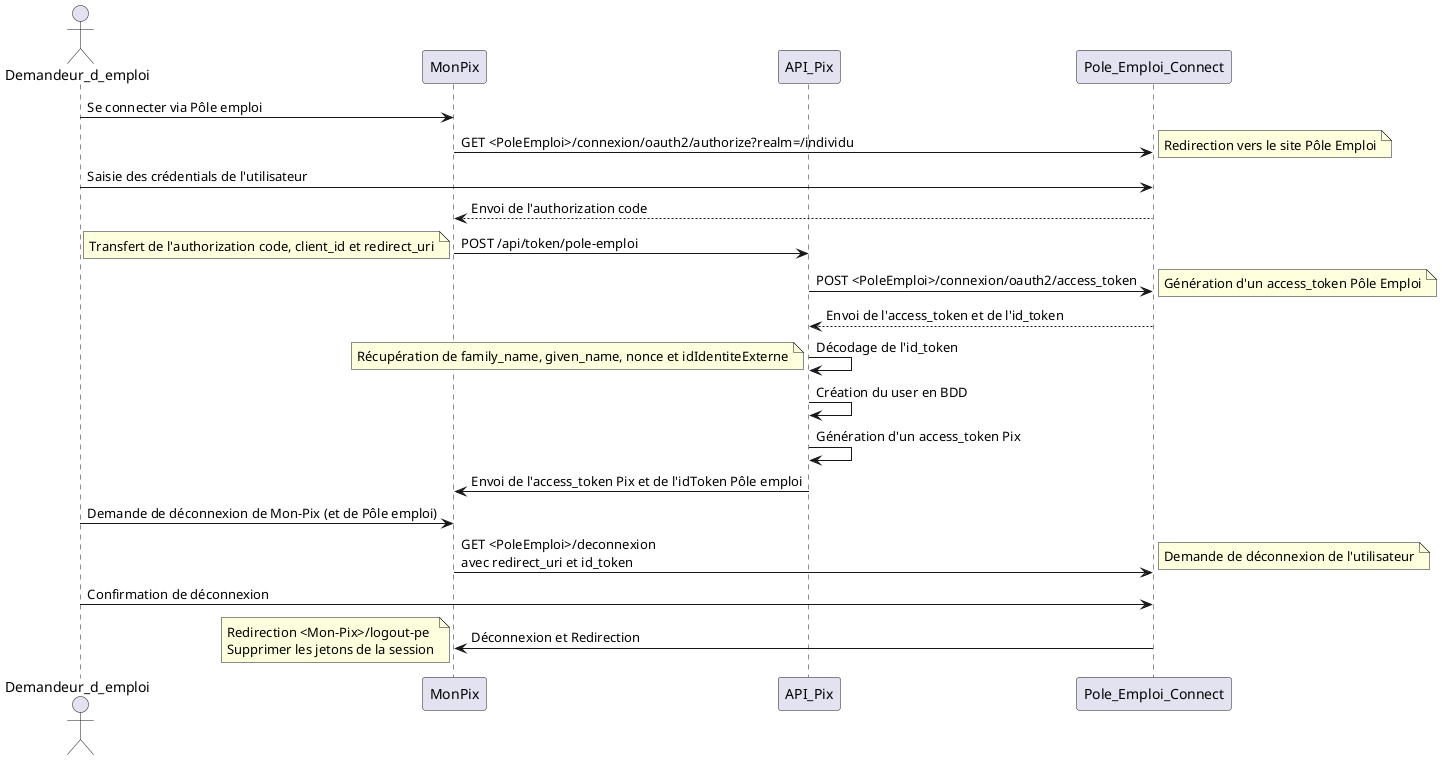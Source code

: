 @startuml
actor Demandeur_d_emploi
participant MonPix
participant API_Pix
participant Pole_Emploi_Connect

Demandeur_d_emploi -> MonPix: Se connecter via Pôle emploi
MonPix -> Pole_Emploi_Connect: GET <PoleEmploi>/connexion/oauth2/authorize?realm=/individu
note right: Redirection vers le site Pôle Emploi

Demandeur_d_emploi -> Pole_Emploi_Connect: Saisie des crédentials de l'utilisateur
Pole_Emploi_Connect --> MonPix: Envoi de l'authorization code

MonPix -> API_Pix: POST /api/token/pole-emploi
note left: Transfert de l'authorization code, client_id et redirect_uri
API_Pix -> Pole_Emploi_Connect: POST <PoleEmploi>/connexion/oauth2/access_token
note right: Génération d'un access_token Pôle Emploi
Pole_Emploi_Connect --> API_Pix: Envoi de l'access_token et de l'id_token

API_Pix -> API_Pix: Décodage de l'id_token
note left: Récupération de family_name, given_name, nonce et idIdentiteExterne

API_Pix -> API_Pix: Création du user en BDD
API_Pix -> API_Pix: Génération d'un access_token Pix

API_Pix -> MonPix: Envoi de l'access_token Pix et de l'idToken Pôle emploi

Demandeur_d_emploi -> MonPix: Demande de déconnexion de Mon-Pix (et de Pôle emploi)
MonPix -> Pole_Emploi_Connect: GET <PoleEmploi>/deconnexion\navec redirect_uri et id_token
note right: Demande de déconnexion de l'utilisateur

Demandeur_d_emploi -> Pole_Emploi_Connect: Confirmation de déconnexion

Pole_Emploi_Connect -> MonPix: Déconnexion et Redirection

note left: Redirection <Mon-Pix>/logout-pe\nSupprimer les jetons de la session

@enduml
